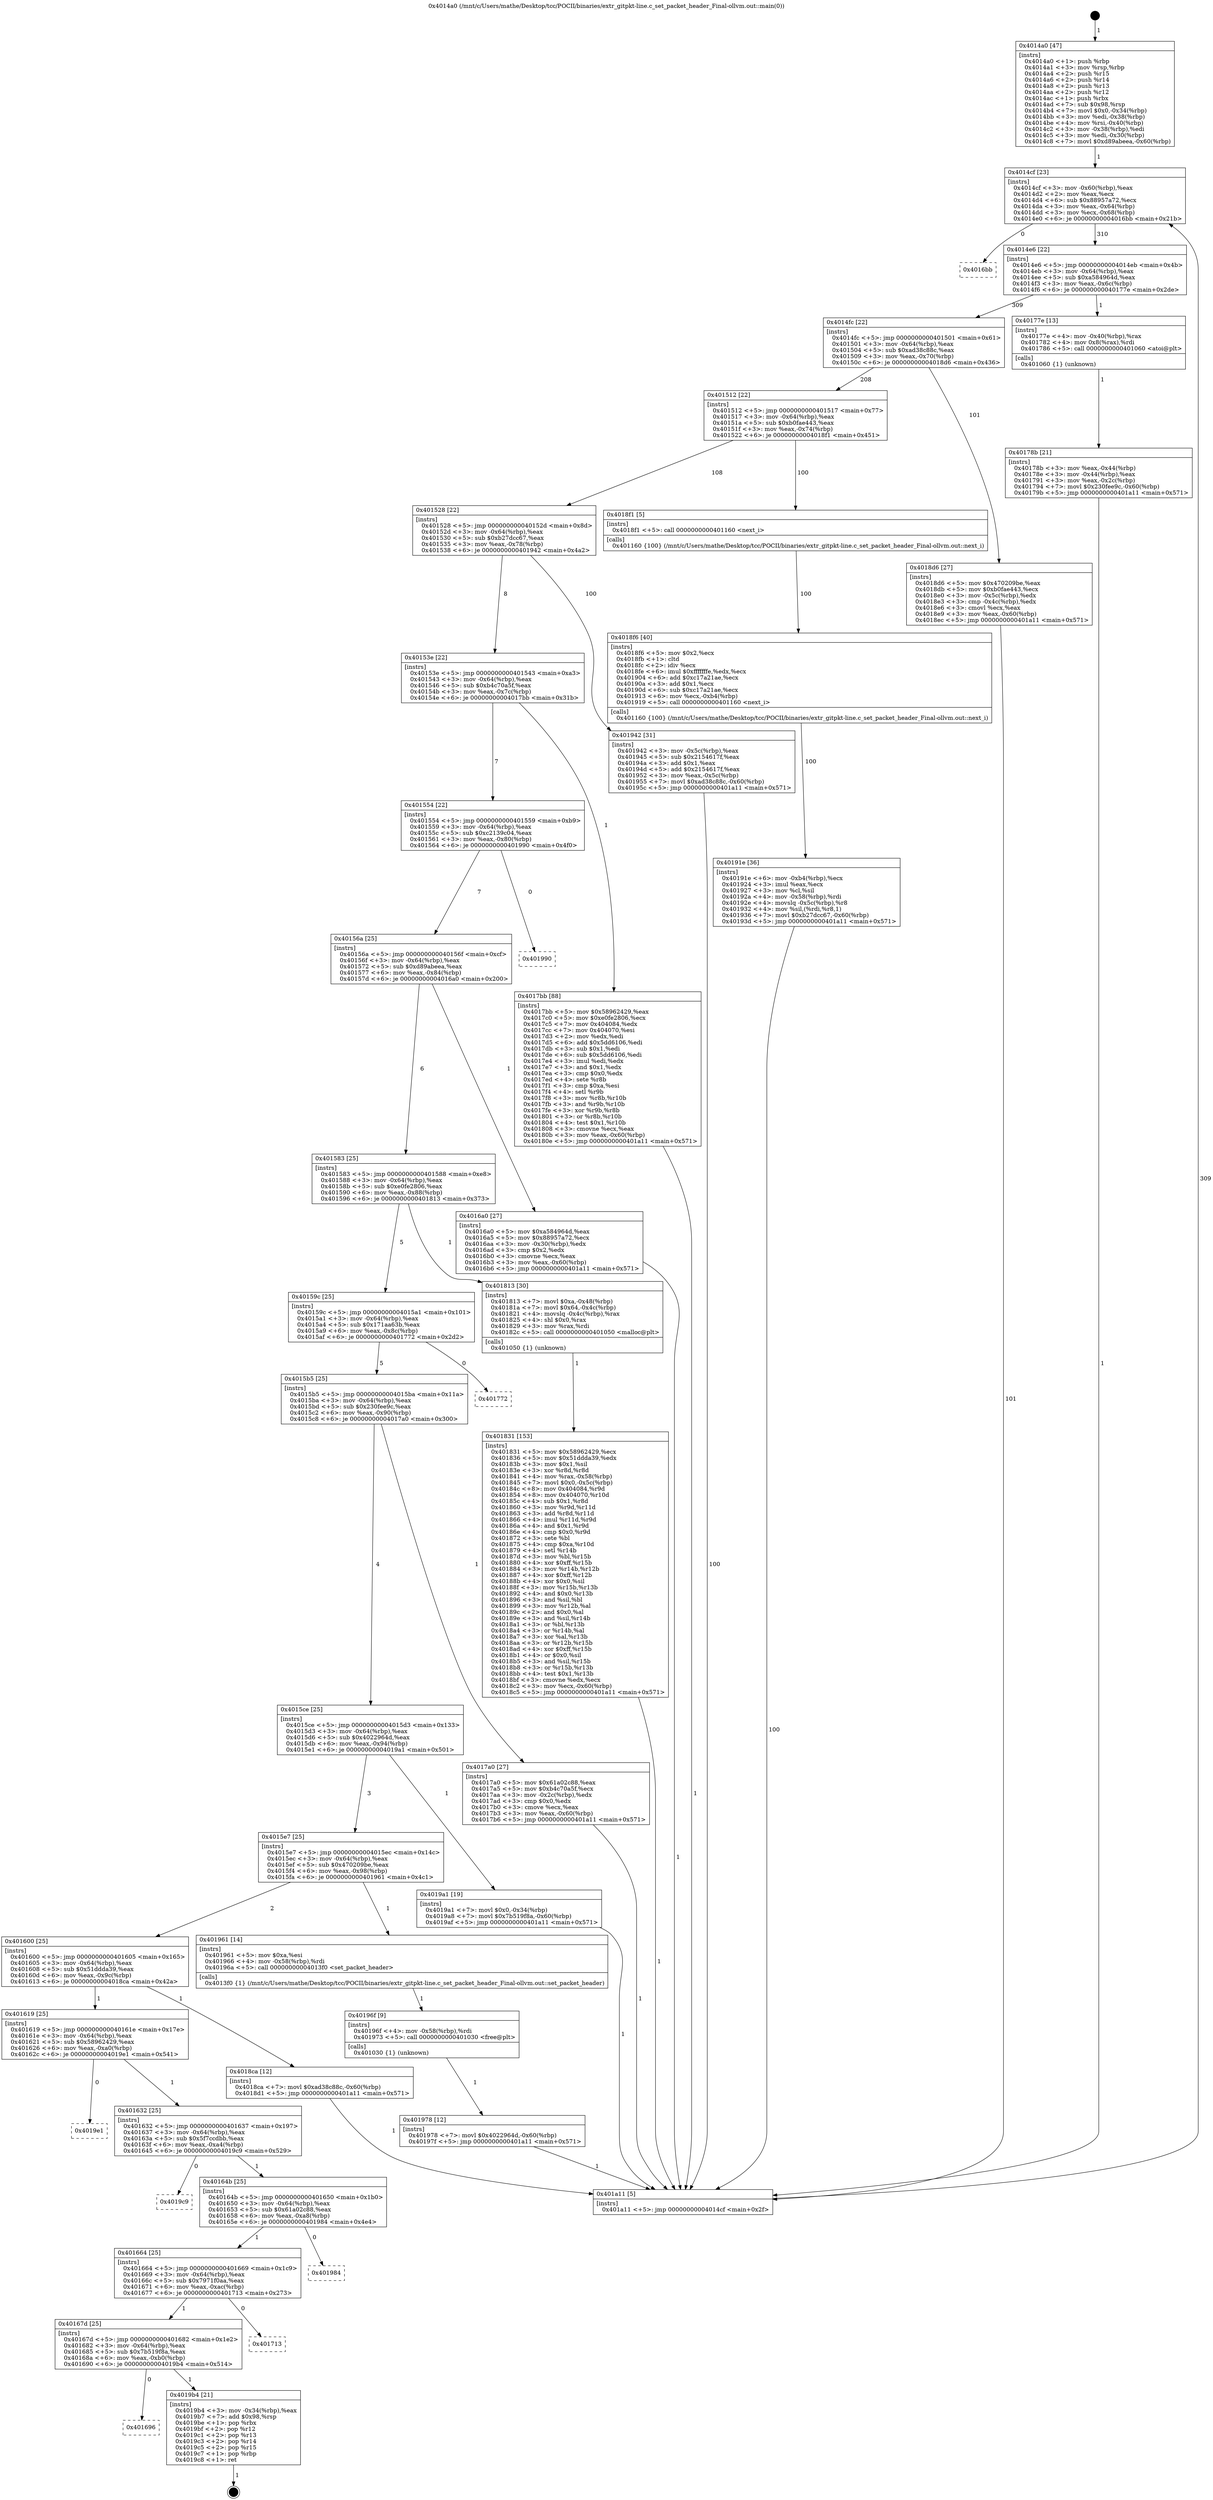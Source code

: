 digraph "0x4014a0" {
  label = "0x4014a0 (/mnt/c/Users/mathe/Desktop/tcc/POCII/binaries/extr_gitpkt-line.c_set_packet_header_Final-ollvm.out::main(0))"
  labelloc = "t"
  node[shape=record]

  Entry [label="",width=0.3,height=0.3,shape=circle,fillcolor=black,style=filled]
  "0x4014cf" [label="{
     0x4014cf [23]\l
     | [instrs]\l
     &nbsp;&nbsp;0x4014cf \<+3\>: mov -0x60(%rbp),%eax\l
     &nbsp;&nbsp;0x4014d2 \<+2\>: mov %eax,%ecx\l
     &nbsp;&nbsp;0x4014d4 \<+6\>: sub $0x88957a72,%ecx\l
     &nbsp;&nbsp;0x4014da \<+3\>: mov %eax,-0x64(%rbp)\l
     &nbsp;&nbsp;0x4014dd \<+3\>: mov %ecx,-0x68(%rbp)\l
     &nbsp;&nbsp;0x4014e0 \<+6\>: je 00000000004016bb \<main+0x21b\>\l
  }"]
  "0x4016bb" [label="{
     0x4016bb\l
  }", style=dashed]
  "0x4014e6" [label="{
     0x4014e6 [22]\l
     | [instrs]\l
     &nbsp;&nbsp;0x4014e6 \<+5\>: jmp 00000000004014eb \<main+0x4b\>\l
     &nbsp;&nbsp;0x4014eb \<+3\>: mov -0x64(%rbp),%eax\l
     &nbsp;&nbsp;0x4014ee \<+5\>: sub $0xa584964d,%eax\l
     &nbsp;&nbsp;0x4014f3 \<+3\>: mov %eax,-0x6c(%rbp)\l
     &nbsp;&nbsp;0x4014f6 \<+6\>: je 000000000040177e \<main+0x2de\>\l
  }"]
  Exit [label="",width=0.3,height=0.3,shape=circle,fillcolor=black,style=filled,peripheries=2]
  "0x40177e" [label="{
     0x40177e [13]\l
     | [instrs]\l
     &nbsp;&nbsp;0x40177e \<+4\>: mov -0x40(%rbp),%rax\l
     &nbsp;&nbsp;0x401782 \<+4\>: mov 0x8(%rax),%rdi\l
     &nbsp;&nbsp;0x401786 \<+5\>: call 0000000000401060 \<atoi@plt\>\l
     | [calls]\l
     &nbsp;&nbsp;0x401060 \{1\} (unknown)\l
  }"]
  "0x4014fc" [label="{
     0x4014fc [22]\l
     | [instrs]\l
     &nbsp;&nbsp;0x4014fc \<+5\>: jmp 0000000000401501 \<main+0x61\>\l
     &nbsp;&nbsp;0x401501 \<+3\>: mov -0x64(%rbp),%eax\l
     &nbsp;&nbsp;0x401504 \<+5\>: sub $0xad38c88c,%eax\l
     &nbsp;&nbsp;0x401509 \<+3\>: mov %eax,-0x70(%rbp)\l
     &nbsp;&nbsp;0x40150c \<+6\>: je 00000000004018d6 \<main+0x436\>\l
  }"]
  "0x401696" [label="{
     0x401696\l
  }", style=dashed]
  "0x4018d6" [label="{
     0x4018d6 [27]\l
     | [instrs]\l
     &nbsp;&nbsp;0x4018d6 \<+5\>: mov $0x470209be,%eax\l
     &nbsp;&nbsp;0x4018db \<+5\>: mov $0xb0fae443,%ecx\l
     &nbsp;&nbsp;0x4018e0 \<+3\>: mov -0x5c(%rbp),%edx\l
     &nbsp;&nbsp;0x4018e3 \<+3\>: cmp -0x4c(%rbp),%edx\l
     &nbsp;&nbsp;0x4018e6 \<+3\>: cmovl %ecx,%eax\l
     &nbsp;&nbsp;0x4018e9 \<+3\>: mov %eax,-0x60(%rbp)\l
     &nbsp;&nbsp;0x4018ec \<+5\>: jmp 0000000000401a11 \<main+0x571\>\l
  }"]
  "0x401512" [label="{
     0x401512 [22]\l
     | [instrs]\l
     &nbsp;&nbsp;0x401512 \<+5\>: jmp 0000000000401517 \<main+0x77\>\l
     &nbsp;&nbsp;0x401517 \<+3\>: mov -0x64(%rbp),%eax\l
     &nbsp;&nbsp;0x40151a \<+5\>: sub $0xb0fae443,%eax\l
     &nbsp;&nbsp;0x40151f \<+3\>: mov %eax,-0x74(%rbp)\l
     &nbsp;&nbsp;0x401522 \<+6\>: je 00000000004018f1 \<main+0x451\>\l
  }"]
  "0x4019b4" [label="{
     0x4019b4 [21]\l
     | [instrs]\l
     &nbsp;&nbsp;0x4019b4 \<+3\>: mov -0x34(%rbp),%eax\l
     &nbsp;&nbsp;0x4019b7 \<+7\>: add $0x98,%rsp\l
     &nbsp;&nbsp;0x4019be \<+1\>: pop %rbx\l
     &nbsp;&nbsp;0x4019bf \<+2\>: pop %r12\l
     &nbsp;&nbsp;0x4019c1 \<+2\>: pop %r13\l
     &nbsp;&nbsp;0x4019c3 \<+2\>: pop %r14\l
     &nbsp;&nbsp;0x4019c5 \<+2\>: pop %r15\l
     &nbsp;&nbsp;0x4019c7 \<+1\>: pop %rbp\l
     &nbsp;&nbsp;0x4019c8 \<+1\>: ret\l
  }"]
  "0x4018f1" [label="{
     0x4018f1 [5]\l
     | [instrs]\l
     &nbsp;&nbsp;0x4018f1 \<+5\>: call 0000000000401160 \<next_i\>\l
     | [calls]\l
     &nbsp;&nbsp;0x401160 \{100\} (/mnt/c/Users/mathe/Desktop/tcc/POCII/binaries/extr_gitpkt-line.c_set_packet_header_Final-ollvm.out::next_i)\l
  }"]
  "0x401528" [label="{
     0x401528 [22]\l
     | [instrs]\l
     &nbsp;&nbsp;0x401528 \<+5\>: jmp 000000000040152d \<main+0x8d\>\l
     &nbsp;&nbsp;0x40152d \<+3\>: mov -0x64(%rbp),%eax\l
     &nbsp;&nbsp;0x401530 \<+5\>: sub $0xb27dcc67,%eax\l
     &nbsp;&nbsp;0x401535 \<+3\>: mov %eax,-0x78(%rbp)\l
     &nbsp;&nbsp;0x401538 \<+6\>: je 0000000000401942 \<main+0x4a2\>\l
  }"]
  "0x40167d" [label="{
     0x40167d [25]\l
     | [instrs]\l
     &nbsp;&nbsp;0x40167d \<+5\>: jmp 0000000000401682 \<main+0x1e2\>\l
     &nbsp;&nbsp;0x401682 \<+3\>: mov -0x64(%rbp),%eax\l
     &nbsp;&nbsp;0x401685 \<+5\>: sub $0x7b519f8a,%eax\l
     &nbsp;&nbsp;0x40168a \<+6\>: mov %eax,-0xb0(%rbp)\l
     &nbsp;&nbsp;0x401690 \<+6\>: je 00000000004019b4 \<main+0x514\>\l
  }"]
  "0x401942" [label="{
     0x401942 [31]\l
     | [instrs]\l
     &nbsp;&nbsp;0x401942 \<+3\>: mov -0x5c(%rbp),%eax\l
     &nbsp;&nbsp;0x401945 \<+5\>: sub $0x2154617f,%eax\l
     &nbsp;&nbsp;0x40194a \<+3\>: add $0x1,%eax\l
     &nbsp;&nbsp;0x40194d \<+5\>: add $0x2154617f,%eax\l
     &nbsp;&nbsp;0x401952 \<+3\>: mov %eax,-0x5c(%rbp)\l
     &nbsp;&nbsp;0x401955 \<+7\>: movl $0xad38c88c,-0x60(%rbp)\l
     &nbsp;&nbsp;0x40195c \<+5\>: jmp 0000000000401a11 \<main+0x571\>\l
  }"]
  "0x40153e" [label="{
     0x40153e [22]\l
     | [instrs]\l
     &nbsp;&nbsp;0x40153e \<+5\>: jmp 0000000000401543 \<main+0xa3\>\l
     &nbsp;&nbsp;0x401543 \<+3\>: mov -0x64(%rbp),%eax\l
     &nbsp;&nbsp;0x401546 \<+5\>: sub $0xb4c70a5f,%eax\l
     &nbsp;&nbsp;0x40154b \<+3\>: mov %eax,-0x7c(%rbp)\l
     &nbsp;&nbsp;0x40154e \<+6\>: je 00000000004017bb \<main+0x31b\>\l
  }"]
  "0x401713" [label="{
     0x401713\l
  }", style=dashed]
  "0x4017bb" [label="{
     0x4017bb [88]\l
     | [instrs]\l
     &nbsp;&nbsp;0x4017bb \<+5\>: mov $0x58962429,%eax\l
     &nbsp;&nbsp;0x4017c0 \<+5\>: mov $0xe0fe2806,%ecx\l
     &nbsp;&nbsp;0x4017c5 \<+7\>: mov 0x404084,%edx\l
     &nbsp;&nbsp;0x4017cc \<+7\>: mov 0x404070,%esi\l
     &nbsp;&nbsp;0x4017d3 \<+2\>: mov %edx,%edi\l
     &nbsp;&nbsp;0x4017d5 \<+6\>: add $0x5dd6106,%edi\l
     &nbsp;&nbsp;0x4017db \<+3\>: sub $0x1,%edi\l
     &nbsp;&nbsp;0x4017de \<+6\>: sub $0x5dd6106,%edi\l
     &nbsp;&nbsp;0x4017e4 \<+3\>: imul %edi,%edx\l
     &nbsp;&nbsp;0x4017e7 \<+3\>: and $0x1,%edx\l
     &nbsp;&nbsp;0x4017ea \<+3\>: cmp $0x0,%edx\l
     &nbsp;&nbsp;0x4017ed \<+4\>: sete %r8b\l
     &nbsp;&nbsp;0x4017f1 \<+3\>: cmp $0xa,%esi\l
     &nbsp;&nbsp;0x4017f4 \<+4\>: setl %r9b\l
     &nbsp;&nbsp;0x4017f8 \<+3\>: mov %r8b,%r10b\l
     &nbsp;&nbsp;0x4017fb \<+3\>: and %r9b,%r10b\l
     &nbsp;&nbsp;0x4017fe \<+3\>: xor %r9b,%r8b\l
     &nbsp;&nbsp;0x401801 \<+3\>: or %r8b,%r10b\l
     &nbsp;&nbsp;0x401804 \<+4\>: test $0x1,%r10b\l
     &nbsp;&nbsp;0x401808 \<+3\>: cmovne %ecx,%eax\l
     &nbsp;&nbsp;0x40180b \<+3\>: mov %eax,-0x60(%rbp)\l
     &nbsp;&nbsp;0x40180e \<+5\>: jmp 0000000000401a11 \<main+0x571\>\l
  }"]
  "0x401554" [label="{
     0x401554 [22]\l
     | [instrs]\l
     &nbsp;&nbsp;0x401554 \<+5\>: jmp 0000000000401559 \<main+0xb9\>\l
     &nbsp;&nbsp;0x401559 \<+3\>: mov -0x64(%rbp),%eax\l
     &nbsp;&nbsp;0x40155c \<+5\>: sub $0xc2139c04,%eax\l
     &nbsp;&nbsp;0x401561 \<+3\>: mov %eax,-0x80(%rbp)\l
     &nbsp;&nbsp;0x401564 \<+6\>: je 0000000000401990 \<main+0x4f0\>\l
  }"]
  "0x401664" [label="{
     0x401664 [25]\l
     | [instrs]\l
     &nbsp;&nbsp;0x401664 \<+5\>: jmp 0000000000401669 \<main+0x1c9\>\l
     &nbsp;&nbsp;0x401669 \<+3\>: mov -0x64(%rbp),%eax\l
     &nbsp;&nbsp;0x40166c \<+5\>: sub $0x7971f0aa,%eax\l
     &nbsp;&nbsp;0x401671 \<+6\>: mov %eax,-0xac(%rbp)\l
     &nbsp;&nbsp;0x401677 \<+6\>: je 0000000000401713 \<main+0x273\>\l
  }"]
  "0x401990" [label="{
     0x401990\l
  }", style=dashed]
  "0x40156a" [label="{
     0x40156a [25]\l
     | [instrs]\l
     &nbsp;&nbsp;0x40156a \<+5\>: jmp 000000000040156f \<main+0xcf\>\l
     &nbsp;&nbsp;0x40156f \<+3\>: mov -0x64(%rbp),%eax\l
     &nbsp;&nbsp;0x401572 \<+5\>: sub $0xd89abeea,%eax\l
     &nbsp;&nbsp;0x401577 \<+6\>: mov %eax,-0x84(%rbp)\l
     &nbsp;&nbsp;0x40157d \<+6\>: je 00000000004016a0 \<main+0x200\>\l
  }"]
  "0x401984" [label="{
     0x401984\l
  }", style=dashed]
  "0x4016a0" [label="{
     0x4016a0 [27]\l
     | [instrs]\l
     &nbsp;&nbsp;0x4016a0 \<+5\>: mov $0xa584964d,%eax\l
     &nbsp;&nbsp;0x4016a5 \<+5\>: mov $0x88957a72,%ecx\l
     &nbsp;&nbsp;0x4016aa \<+3\>: mov -0x30(%rbp),%edx\l
     &nbsp;&nbsp;0x4016ad \<+3\>: cmp $0x2,%edx\l
     &nbsp;&nbsp;0x4016b0 \<+3\>: cmovne %ecx,%eax\l
     &nbsp;&nbsp;0x4016b3 \<+3\>: mov %eax,-0x60(%rbp)\l
     &nbsp;&nbsp;0x4016b6 \<+5\>: jmp 0000000000401a11 \<main+0x571\>\l
  }"]
  "0x401583" [label="{
     0x401583 [25]\l
     | [instrs]\l
     &nbsp;&nbsp;0x401583 \<+5\>: jmp 0000000000401588 \<main+0xe8\>\l
     &nbsp;&nbsp;0x401588 \<+3\>: mov -0x64(%rbp),%eax\l
     &nbsp;&nbsp;0x40158b \<+5\>: sub $0xe0fe2806,%eax\l
     &nbsp;&nbsp;0x401590 \<+6\>: mov %eax,-0x88(%rbp)\l
     &nbsp;&nbsp;0x401596 \<+6\>: je 0000000000401813 \<main+0x373\>\l
  }"]
  "0x401a11" [label="{
     0x401a11 [5]\l
     | [instrs]\l
     &nbsp;&nbsp;0x401a11 \<+5\>: jmp 00000000004014cf \<main+0x2f\>\l
  }"]
  "0x4014a0" [label="{
     0x4014a0 [47]\l
     | [instrs]\l
     &nbsp;&nbsp;0x4014a0 \<+1\>: push %rbp\l
     &nbsp;&nbsp;0x4014a1 \<+3\>: mov %rsp,%rbp\l
     &nbsp;&nbsp;0x4014a4 \<+2\>: push %r15\l
     &nbsp;&nbsp;0x4014a6 \<+2\>: push %r14\l
     &nbsp;&nbsp;0x4014a8 \<+2\>: push %r13\l
     &nbsp;&nbsp;0x4014aa \<+2\>: push %r12\l
     &nbsp;&nbsp;0x4014ac \<+1\>: push %rbx\l
     &nbsp;&nbsp;0x4014ad \<+7\>: sub $0x98,%rsp\l
     &nbsp;&nbsp;0x4014b4 \<+7\>: movl $0x0,-0x34(%rbp)\l
     &nbsp;&nbsp;0x4014bb \<+3\>: mov %edi,-0x38(%rbp)\l
     &nbsp;&nbsp;0x4014be \<+4\>: mov %rsi,-0x40(%rbp)\l
     &nbsp;&nbsp;0x4014c2 \<+3\>: mov -0x38(%rbp),%edi\l
     &nbsp;&nbsp;0x4014c5 \<+3\>: mov %edi,-0x30(%rbp)\l
     &nbsp;&nbsp;0x4014c8 \<+7\>: movl $0xd89abeea,-0x60(%rbp)\l
  }"]
  "0x40178b" [label="{
     0x40178b [21]\l
     | [instrs]\l
     &nbsp;&nbsp;0x40178b \<+3\>: mov %eax,-0x44(%rbp)\l
     &nbsp;&nbsp;0x40178e \<+3\>: mov -0x44(%rbp),%eax\l
     &nbsp;&nbsp;0x401791 \<+3\>: mov %eax,-0x2c(%rbp)\l
     &nbsp;&nbsp;0x401794 \<+7\>: movl $0x230fee9c,-0x60(%rbp)\l
     &nbsp;&nbsp;0x40179b \<+5\>: jmp 0000000000401a11 \<main+0x571\>\l
  }"]
  "0x40164b" [label="{
     0x40164b [25]\l
     | [instrs]\l
     &nbsp;&nbsp;0x40164b \<+5\>: jmp 0000000000401650 \<main+0x1b0\>\l
     &nbsp;&nbsp;0x401650 \<+3\>: mov -0x64(%rbp),%eax\l
     &nbsp;&nbsp;0x401653 \<+5\>: sub $0x61a02c88,%eax\l
     &nbsp;&nbsp;0x401658 \<+6\>: mov %eax,-0xa8(%rbp)\l
     &nbsp;&nbsp;0x40165e \<+6\>: je 0000000000401984 \<main+0x4e4\>\l
  }"]
  "0x401813" [label="{
     0x401813 [30]\l
     | [instrs]\l
     &nbsp;&nbsp;0x401813 \<+7\>: movl $0xa,-0x48(%rbp)\l
     &nbsp;&nbsp;0x40181a \<+7\>: movl $0x64,-0x4c(%rbp)\l
     &nbsp;&nbsp;0x401821 \<+4\>: movslq -0x4c(%rbp),%rax\l
     &nbsp;&nbsp;0x401825 \<+4\>: shl $0x0,%rax\l
     &nbsp;&nbsp;0x401829 \<+3\>: mov %rax,%rdi\l
     &nbsp;&nbsp;0x40182c \<+5\>: call 0000000000401050 \<malloc@plt\>\l
     | [calls]\l
     &nbsp;&nbsp;0x401050 \{1\} (unknown)\l
  }"]
  "0x40159c" [label="{
     0x40159c [25]\l
     | [instrs]\l
     &nbsp;&nbsp;0x40159c \<+5\>: jmp 00000000004015a1 \<main+0x101\>\l
     &nbsp;&nbsp;0x4015a1 \<+3\>: mov -0x64(%rbp),%eax\l
     &nbsp;&nbsp;0x4015a4 \<+5\>: sub $0x171aa63b,%eax\l
     &nbsp;&nbsp;0x4015a9 \<+6\>: mov %eax,-0x8c(%rbp)\l
     &nbsp;&nbsp;0x4015af \<+6\>: je 0000000000401772 \<main+0x2d2\>\l
  }"]
  "0x4019c9" [label="{
     0x4019c9\l
  }", style=dashed]
  "0x401772" [label="{
     0x401772\l
  }", style=dashed]
  "0x4015b5" [label="{
     0x4015b5 [25]\l
     | [instrs]\l
     &nbsp;&nbsp;0x4015b5 \<+5\>: jmp 00000000004015ba \<main+0x11a\>\l
     &nbsp;&nbsp;0x4015ba \<+3\>: mov -0x64(%rbp),%eax\l
     &nbsp;&nbsp;0x4015bd \<+5\>: sub $0x230fee9c,%eax\l
     &nbsp;&nbsp;0x4015c2 \<+6\>: mov %eax,-0x90(%rbp)\l
     &nbsp;&nbsp;0x4015c8 \<+6\>: je 00000000004017a0 \<main+0x300\>\l
  }"]
  "0x401632" [label="{
     0x401632 [25]\l
     | [instrs]\l
     &nbsp;&nbsp;0x401632 \<+5\>: jmp 0000000000401637 \<main+0x197\>\l
     &nbsp;&nbsp;0x401637 \<+3\>: mov -0x64(%rbp),%eax\l
     &nbsp;&nbsp;0x40163a \<+5\>: sub $0x5f7ccdbb,%eax\l
     &nbsp;&nbsp;0x40163f \<+6\>: mov %eax,-0xa4(%rbp)\l
     &nbsp;&nbsp;0x401645 \<+6\>: je 00000000004019c9 \<main+0x529\>\l
  }"]
  "0x4017a0" [label="{
     0x4017a0 [27]\l
     | [instrs]\l
     &nbsp;&nbsp;0x4017a0 \<+5\>: mov $0x61a02c88,%eax\l
     &nbsp;&nbsp;0x4017a5 \<+5\>: mov $0xb4c70a5f,%ecx\l
     &nbsp;&nbsp;0x4017aa \<+3\>: mov -0x2c(%rbp),%edx\l
     &nbsp;&nbsp;0x4017ad \<+3\>: cmp $0x0,%edx\l
     &nbsp;&nbsp;0x4017b0 \<+3\>: cmove %ecx,%eax\l
     &nbsp;&nbsp;0x4017b3 \<+3\>: mov %eax,-0x60(%rbp)\l
     &nbsp;&nbsp;0x4017b6 \<+5\>: jmp 0000000000401a11 \<main+0x571\>\l
  }"]
  "0x4015ce" [label="{
     0x4015ce [25]\l
     | [instrs]\l
     &nbsp;&nbsp;0x4015ce \<+5\>: jmp 00000000004015d3 \<main+0x133\>\l
     &nbsp;&nbsp;0x4015d3 \<+3\>: mov -0x64(%rbp),%eax\l
     &nbsp;&nbsp;0x4015d6 \<+5\>: sub $0x4022964d,%eax\l
     &nbsp;&nbsp;0x4015db \<+6\>: mov %eax,-0x94(%rbp)\l
     &nbsp;&nbsp;0x4015e1 \<+6\>: je 00000000004019a1 \<main+0x501\>\l
  }"]
  "0x401831" [label="{
     0x401831 [153]\l
     | [instrs]\l
     &nbsp;&nbsp;0x401831 \<+5\>: mov $0x58962429,%ecx\l
     &nbsp;&nbsp;0x401836 \<+5\>: mov $0x51ddda39,%edx\l
     &nbsp;&nbsp;0x40183b \<+3\>: mov $0x1,%sil\l
     &nbsp;&nbsp;0x40183e \<+3\>: xor %r8d,%r8d\l
     &nbsp;&nbsp;0x401841 \<+4\>: mov %rax,-0x58(%rbp)\l
     &nbsp;&nbsp;0x401845 \<+7\>: movl $0x0,-0x5c(%rbp)\l
     &nbsp;&nbsp;0x40184c \<+8\>: mov 0x404084,%r9d\l
     &nbsp;&nbsp;0x401854 \<+8\>: mov 0x404070,%r10d\l
     &nbsp;&nbsp;0x40185c \<+4\>: sub $0x1,%r8d\l
     &nbsp;&nbsp;0x401860 \<+3\>: mov %r9d,%r11d\l
     &nbsp;&nbsp;0x401863 \<+3\>: add %r8d,%r11d\l
     &nbsp;&nbsp;0x401866 \<+4\>: imul %r11d,%r9d\l
     &nbsp;&nbsp;0x40186a \<+4\>: and $0x1,%r9d\l
     &nbsp;&nbsp;0x40186e \<+4\>: cmp $0x0,%r9d\l
     &nbsp;&nbsp;0x401872 \<+3\>: sete %bl\l
     &nbsp;&nbsp;0x401875 \<+4\>: cmp $0xa,%r10d\l
     &nbsp;&nbsp;0x401879 \<+4\>: setl %r14b\l
     &nbsp;&nbsp;0x40187d \<+3\>: mov %bl,%r15b\l
     &nbsp;&nbsp;0x401880 \<+4\>: xor $0xff,%r15b\l
     &nbsp;&nbsp;0x401884 \<+3\>: mov %r14b,%r12b\l
     &nbsp;&nbsp;0x401887 \<+4\>: xor $0xff,%r12b\l
     &nbsp;&nbsp;0x40188b \<+4\>: xor $0x0,%sil\l
     &nbsp;&nbsp;0x40188f \<+3\>: mov %r15b,%r13b\l
     &nbsp;&nbsp;0x401892 \<+4\>: and $0x0,%r13b\l
     &nbsp;&nbsp;0x401896 \<+3\>: and %sil,%bl\l
     &nbsp;&nbsp;0x401899 \<+3\>: mov %r12b,%al\l
     &nbsp;&nbsp;0x40189c \<+2\>: and $0x0,%al\l
     &nbsp;&nbsp;0x40189e \<+3\>: and %sil,%r14b\l
     &nbsp;&nbsp;0x4018a1 \<+3\>: or %bl,%r13b\l
     &nbsp;&nbsp;0x4018a4 \<+3\>: or %r14b,%al\l
     &nbsp;&nbsp;0x4018a7 \<+3\>: xor %al,%r13b\l
     &nbsp;&nbsp;0x4018aa \<+3\>: or %r12b,%r15b\l
     &nbsp;&nbsp;0x4018ad \<+4\>: xor $0xff,%r15b\l
     &nbsp;&nbsp;0x4018b1 \<+4\>: or $0x0,%sil\l
     &nbsp;&nbsp;0x4018b5 \<+3\>: and %sil,%r15b\l
     &nbsp;&nbsp;0x4018b8 \<+3\>: or %r15b,%r13b\l
     &nbsp;&nbsp;0x4018bb \<+4\>: test $0x1,%r13b\l
     &nbsp;&nbsp;0x4018bf \<+3\>: cmovne %edx,%ecx\l
     &nbsp;&nbsp;0x4018c2 \<+3\>: mov %ecx,-0x60(%rbp)\l
     &nbsp;&nbsp;0x4018c5 \<+5\>: jmp 0000000000401a11 \<main+0x571\>\l
  }"]
  "0x4019e1" [label="{
     0x4019e1\l
  }", style=dashed]
  "0x4019a1" [label="{
     0x4019a1 [19]\l
     | [instrs]\l
     &nbsp;&nbsp;0x4019a1 \<+7\>: movl $0x0,-0x34(%rbp)\l
     &nbsp;&nbsp;0x4019a8 \<+7\>: movl $0x7b519f8a,-0x60(%rbp)\l
     &nbsp;&nbsp;0x4019af \<+5\>: jmp 0000000000401a11 \<main+0x571\>\l
  }"]
  "0x4015e7" [label="{
     0x4015e7 [25]\l
     | [instrs]\l
     &nbsp;&nbsp;0x4015e7 \<+5\>: jmp 00000000004015ec \<main+0x14c\>\l
     &nbsp;&nbsp;0x4015ec \<+3\>: mov -0x64(%rbp),%eax\l
     &nbsp;&nbsp;0x4015ef \<+5\>: sub $0x470209be,%eax\l
     &nbsp;&nbsp;0x4015f4 \<+6\>: mov %eax,-0x98(%rbp)\l
     &nbsp;&nbsp;0x4015fa \<+6\>: je 0000000000401961 \<main+0x4c1\>\l
  }"]
  "0x401978" [label="{
     0x401978 [12]\l
     | [instrs]\l
     &nbsp;&nbsp;0x401978 \<+7\>: movl $0x4022964d,-0x60(%rbp)\l
     &nbsp;&nbsp;0x40197f \<+5\>: jmp 0000000000401a11 \<main+0x571\>\l
  }"]
  "0x401961" [label="{
     0x401961 [14]\l
     | [instrs]\l
     &nbsp;&nbsp;0x401961 \<+5\>: mov $0xa,%esi\l
     &nbsp;&nbsp;0x401966 \<+4\>: mov -0x58(%rbp),%rdi\l
     &nbsp;&nbsp;0x40196a \<+5\>: call 00000000004013f0 \<set_packet_header\>\l
     | [calls]\l
     &nbsp;&nbsp;0x4013f0 \{1\} (/mnt/c/Users/mathe/Desktop/tcc/POCII/binaries/extr_gitpkt-line.c_set_packet_header_Final-ollvm.out::set_packet_header)\l
  }"]
  "0x401600" [label="{
     0x401600 [25]\l
     | [instrs]\l
     &nbsp;&nbsp;0x401600 \<+5\>: jmp 0000000000401605 \<main+0x165\>\l
     &nbsp;&nbsp;0x401605 \<+3\>: mov -0x64(%rbp),%eax\l
     &nbsp;&nbsp;0x401608 \<+5\>: sub $0x51ddda39,%eax\l
     &nbsp;&nbsp;0x40160d \<+6\>: mov %eax,-0x9c(%rbp)\l
     &nbsp;&nbsp;0x401613 \<+6\>: je 00000000004018ca \<main+0x42a\>\l
  }"]
  "0x40196f" [label="{
     0x40196f [9]\l
     | [instrs]\l
     &nbsp;&nbsp;0x40196f \<+4\>: mov -0x58(%rbp),%rdi\l
     &nbsp;&nbsp;0x401973 \<+5\>: call 0000000000401030 \<free@plt\>\l
     | [calls]\l
     &nbsp;&nbsp;0x401030 \{1\} (unknown)\l
  }"]
  "0x4018ca" [label="{
     0x4018ca [12]\l
     | [instrs]\l
     &nbsp;&nbsp;0x4018ca \<+7\>: movl $0xad38c88c,-0x60(%rbp)\l
     &nbsp;&nbsp;0x4018d1 \<+5\>: jmp 0000000000401a11 \<main+0x571\>\l
  }"]
  "0x401619" [label="{
     0x401619 [25]\l
     | [instrs]\l
     &nbsp;&nbsp;0x401619 \<+5\>: jmp 000000000040161e \<main+0x17e\>\l
     &nbsp;&nbsp;0x40161e \<+3\>: mov -0x64(%rbp),%eax\l
     &nbsp;&nbsp;0x401621 \<+5\>: sub $0x58962429,%eax\l
     &nbsp;&nbsp;0x401626 \<+6\>: mov %eax,-0xa0(%rbp)\l
     &nbsp;&nbsp;0x40162c \<+6\>: je 00000000004019e1 \<main+0x541\>\l
  }"]
  "0x4018f6" [label="{
     0x4018f6 [40]\l
     | [instrs]\l
     &nbsp;&nbsp;0x4018f6 \<+5\>: mov $0x2,%ecx\l
     &nbsp;&nbsp;0x4018fb \<+1\>: cltd\l
     &nbsp;&nbsp;0x4018fc \<+2\>: idiv %ecx\l
     &nbsp;&nbsp;0x4018fe \<+6\>: imul $0xfffffffe,%edx,%ecx\l
     &nbsp;&nbsp;0x401904 \<+6\>: add $0xc17a21ae,%ecx\l
     &nbsp;&nbsp;0x40190a \<+3\>: add $0x1,%ecx\l
     &nbsp;&nbsp;0x40190d \<+6\>: sub $0xc17a21ae,%ecx\l
     &nbsp;&nbsp;0x401913 \<+6\>: mov %ecx,-0xb4(%rbp)\l
     &nbsp;&nbsp;0x401919 \<+5\>: call 0000000000401160 \<next_i\>\l
     | [calls]\l
     &nbsp;&nbsp;0x401160 \{100\} (/mnt/c/Users/mathe/Desktop/tcc/POCII/binaries/extr_gitpkt-line.c_set_packet_header_Final-ollvm.out::next_i)\l
  }"]
  "0x40191e" [label="{
     0x40191e [36]\l
     | [instrs]\l
     &nbsp;&nbsp;0x40191e \<+6\>: mov -0xb4(%rbp),%ecx\l
     &nbsp;&nbsp;0x401924 \<+3\>: imul %eax,%ecx\l
     &nbsp;&nbsp;0x401927 \<+3\>: mov %cl,%sil\l
     &nbsp;&nbsp;0x40192a \<+4\>: mov -0x58(%rbp),%rdi\l
     &nbsp;&nbsp;0x40192e \<+4\>: movslq -0x5c(%rbp),%r8\l
     &nbsp;&nbsp;0x401932 \<+4\>: mov %sil,(%rdi,%r8,1)\l
     &nbsp;&nbsp;0x401936 \<+7\>: movl $0xb27dcc67,-0x60(%rbp)\l
     &nbsp;&nbsp;0x40193d \<+5\>: jmp 0000000000401a11 \<main+0x571\>\l
  }"]
  Entry -> "0x4014a0" [label=" 1"]
  "0x4014cf" -> "0x4016bb" [label=" 0"]
  "0x4014cf" -> "0x4014e6" [label=" 310"]
  "0x4019b4" -> Exit [label=" 1"]
  "0x4014e6" -> "0x40177e" [label=" 1"]
  "0x4014e6" -> "0x4014fc" [label=" 309"]
  "0x40167d" -> "0x401696" [label=" 0"]
  "0x4014fc" -> "0x4018d6" [label=" 101"]
  "0x4014fc" -> "0x401512" [label=" 208"]
  "0x40167d" -> "0x4019b4" [label=" 1"]
  "0x401512" -> "0x4018f1" [label=" 100"]
  "0x401512" -> "0x401528" [label=" 108"]
  "0x401664" -> "0x40167d" [label=" 1"]
  "0x401528" -> "0x401942" [label=" 100"]
  "0x401528" -> "0x40153e" [label=" 8"]
  "0x401664" -> "0x401713" [label=" 0"]
  "0x40153e" -> "0x4017bb" [label=" 1"]
  "0x40153e" -> "0x401554" [label=" 7"]
  "0x40164b" -> "0x401664" [label=" 1"]
  "0x401554" -> "0x401990" [label=" 0"]
  "0x401554" -> "0x40156a" [label=" 7"]
  "0x40164b" -> "0x401984" [label=" 0"]
  "0x40156a" -> "0x4016a0" [label=" 1"]
  "0x40156a" -> "0x401583" [label=" 6"]
  "0x4016a0" -> "0x401a11" [label=" 1"]
  "0x4014a0" -> "0x4014cf" [label=" 1"]
  "0x401a11" -> "0x4014cf" [label=" 309"]
  "0x40177e" -> "0x40178b" [label=" 1"]
  "0x40178b" -> "0x401a11" [label=" 1"]
  "0x401632" -> "0x40164b" [label=" 1"]
  "0x401583" -> "0x401813" [label=" 1"]
  "0x401583" -> "0x40159c" [label=" 5"]
  "0x401632" -> "0x4019c9" [label=" 0"]
  "0x40159c" -> "0x401772" [label=" 0"]
  "0x40159c" -> "0x4015b5" [label=" 5"]
  "0x401619" -> "0x401632" [label=" 1"]
  "0x4015b5" -> "0x4017a0" [label=" 1"]
  "0x4015b5" -> "0x4015ce" [label=" 4"]
  "0x4017a0" -> "0x401a11" [label=" 1"]
  "0x4017bb" -> "0x401a11" [label=" 1"]
  "0x401813" -> "0x401831" [label=" 1"]
  "0x401831" -> "0x401a11" [label=" 1"]
  "0x401619" -> "0x4019e1" [label=" 0"]
  "0x4015ce" -> "0x4019a1" [label=" 1"]
  "0x4015ce" -> "0x4015e7" [label=" 3"]
  "0x4019a1" -> "0x401a11" [label=" 1"]
  "0x4015e7" -> "0x401961" [label=" 1"]
  "0x4015e7" -> "0x401600" [label=" 2"]
  "0x401978" -> "0x401a11" [label=" 1"]
  "0x401600" -> "0x4018ca" [label=" 1"]
  "0x401600" -> "0x401619" [label=" 1"]
  "0x4018ca" -> "0x401a11" [label=" 1"]
  "0x4018d6" -> "0x401a11" [label=" 101"]
  "0x4018f1" -> "0x4018f6" [label=" 100"]
  "0x4018f6" -> "0x40191e" [label=" 100"]
  "0x40191e" -> "0x401a11" [label=" 100"]
  "0x401942" -> "0x401a11" [label=" 100"]
  "0x401961" -> "0x40196f" [label=" 1"]
  "0x40196f" -> "0x401978" [label=" 1"]
}
